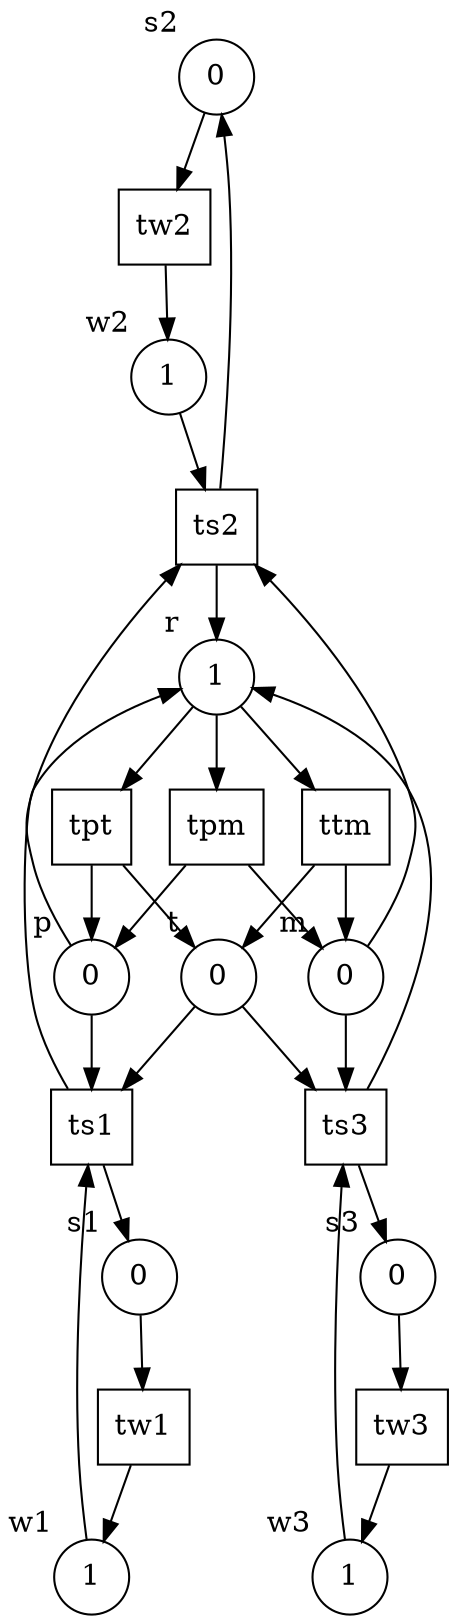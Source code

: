 digraph G {
subgraph place {
node [shape=circle, width=.5];
"s2" [label="0", xlabel="s2"];
"r" [label="1", xlabel="r"];
"t" [label="0", xlabel="t"];
"s1" [label="0", xlabel="s1"];
"w3" [label="1", xlabel="w3"];
"w1" [label="1", xlabel="w1"];
"p" [label="0", xlabel="p"];
"w2" [label="1", xlabel="w2"];
"s3" [label="0", xlabel="s3"];
"m" [label="0", xlabel="m"];
}
subgraph transitions {
node [shape=rect, width=.5, height=.5];
"ttm";
"ts1";
"tw3";
"tpm";
"ts2";
"tw1";
"ts3";
"tw2";
"tpt";
}
"r" -> "ttm";
"ttm" -> "m";
"ttm" -> "t";
"t" -> "ts1";
"w1" -> "ts1";
"p" -> "ts1";
"ts1" -> "r";
"ts1" -> "s1";
"s3" -> "tw3";
"tw3" -> "w3";
"r" -> "tpm";
"tpm" -> "m";
"tpm" -> "p";
"m" -> "ts2";
"w2" -> "ts2";
"p" -> "ts2";
"ts2" -> "r";
"ts2" -> "s2";
"s1" -> "tw1";
"tw1" -> "w1";
"m" -> "ts3";
"w3" -> "ts3";
"t" -> "ts3";
"ts3" -> "s3";
"ts3" -> "r";
"s2" -> "tw2";
"tw2" -> "w2";
"r" -> "tpt";
"tpt" -> "t";
"tpt" -> "p";
}

